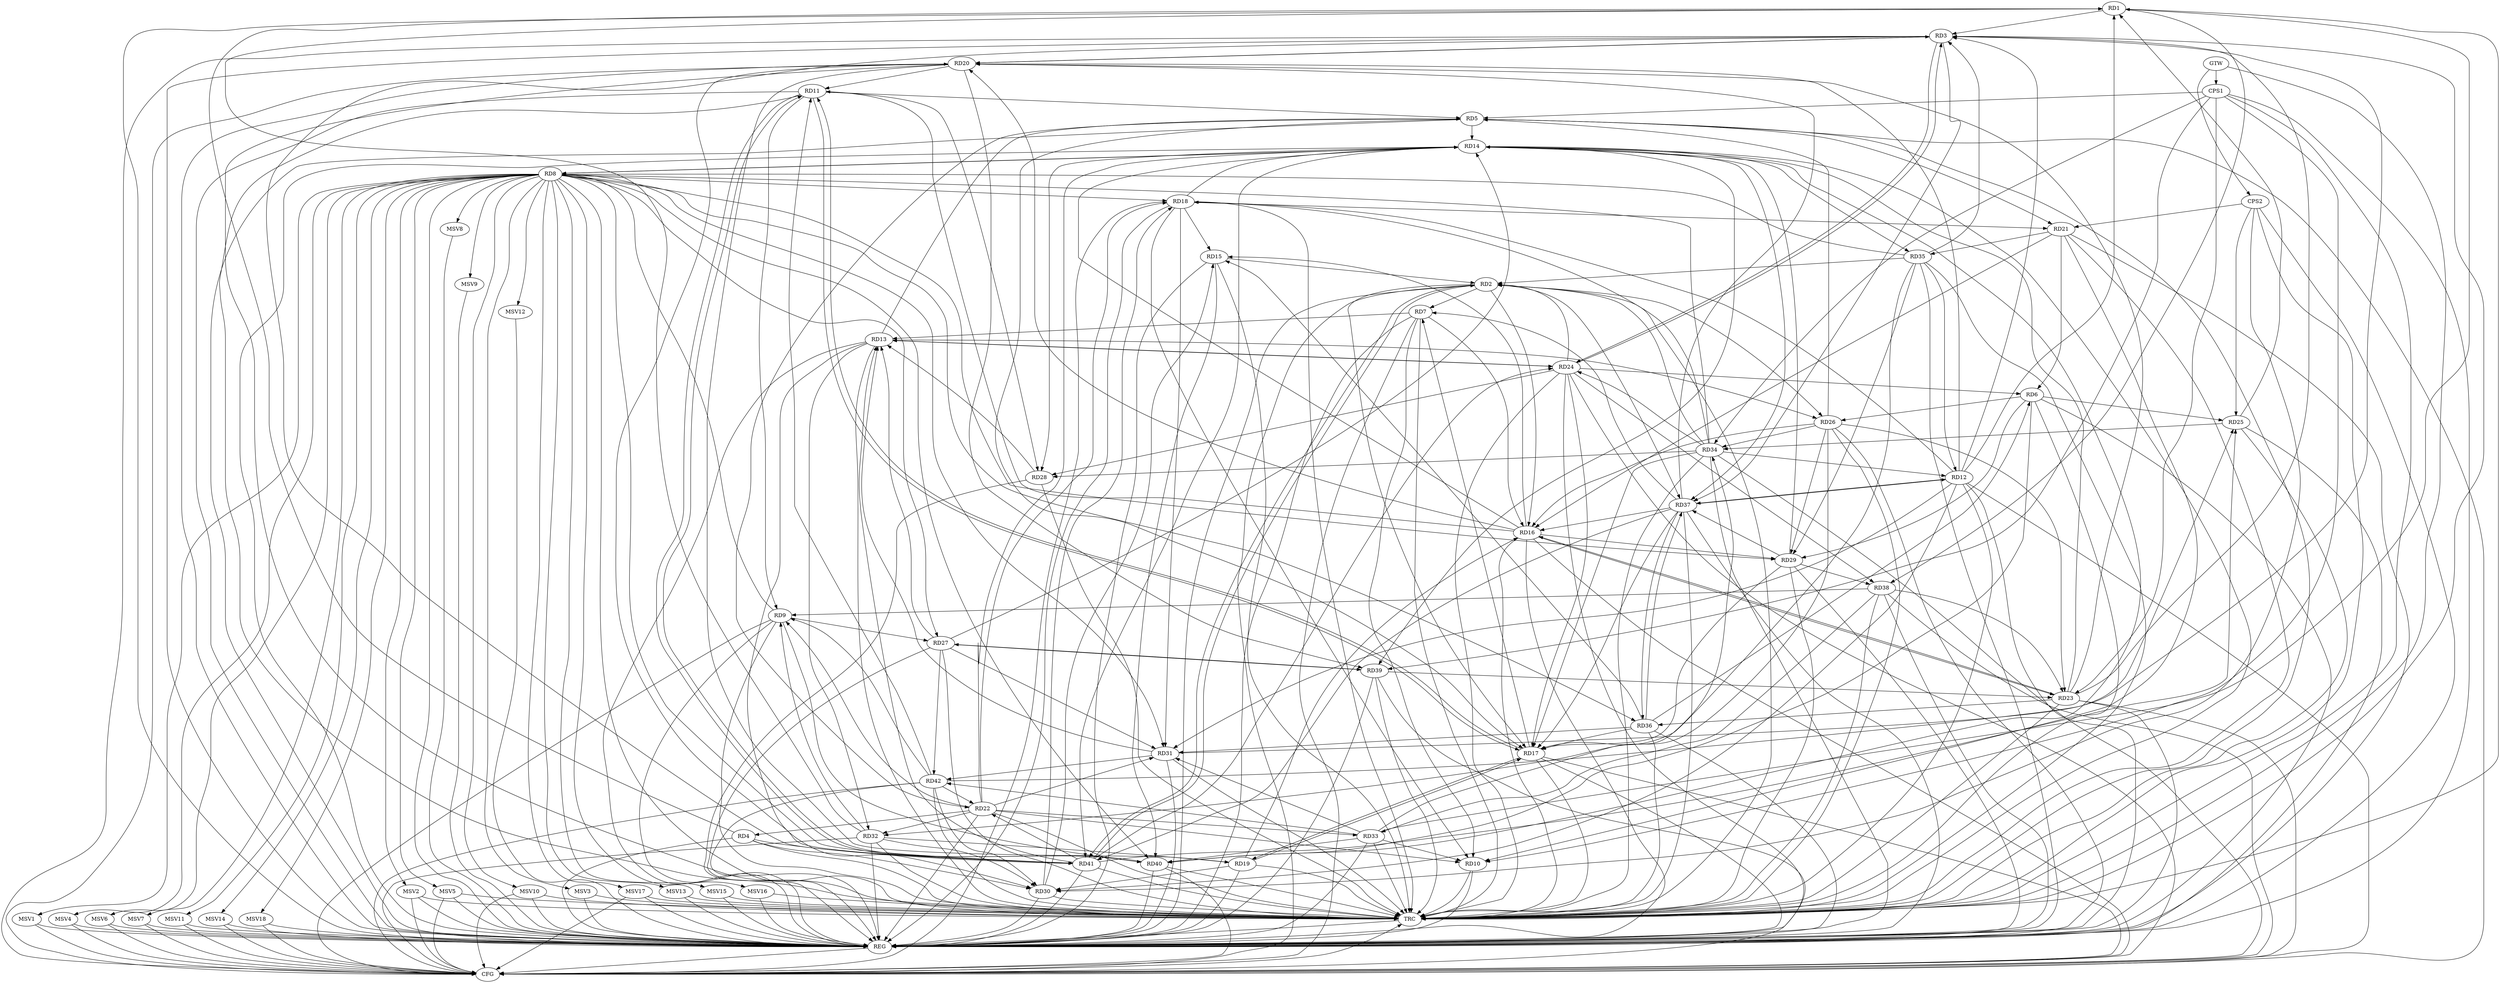 strict digraph G {
  RD1 [ label="RD1" ];
  RD2 [ label="RD2" ];
  RD3 [ label="RD3" ];
  RD4 [ label="RD4" ];
  RD5 [ label="RD5" ];
  RD6 [ label="RD6" ];
  RD7 [ label="RD7" ];
  RD8 [ label="RD8" ];
  RD9 [ label="RD9" ];
  RD10 [ label="RD10" ];
  RD11 [ label="RD11" ];
  RD12 [ label="RD12" ];
  RD13 [ label="RD13" ];
  RD14 [ label="RD14" ];
  RD15 [ label="RD15" ];
  RD16 [ label="RD16" ];
  RD17 [ label="RD17" ];
  RD18 [ label="RD18" ];
  RD19 [ label="RD19" ];
  RD20 [ label="RD20" ];
  RD21 [ label="RD21" ];
  RD22 [ label="RD22" ];
  RD23 [ label="RD23" ];
  RD24 [ label="RD24" ];
  RD25 [ label="RD25" ];
  RD26 [ label="RD26" ];
  RD27 [ label="RD27" ];
  RD28 [ label="RD28" ];
  RD29 [ label="RD29" ];
  RD30 [ label="RD30" ];
  RD31 [ label="RD31" ];
  RD32 [ label="RD32" ];
  RD33 [ label="RD33" ];
  RD34 [ label="RD34" ];
  RD35 [ label="RD35" ];
  RD36 [ label="RD36" ];
  RD37 [ label="RD37" ];
  RD38 [ label="RD38" ];
  RD39 [ label="RD39" ];
  RD40 [ label="RD40" ];
  RD41 [ label="RD41" ];
  RD42 [ label="RD42" ];
  CPS1 [ label="CPS1" ];
  CPS2 [ label="CPS2" ];
  GTW [ label="GTW" ];
  REG [ label="REG" ];
  CFG [ label="CFG" ];
  TRC [ label="TRC" ];
  MSV1 [ label="MSV1" ];
  MSV2 [ label="MSV2" ];
  MSV3 [ label="MSV3" ];
  MSV4 [ label="MSV4" ];
  MSV5 [ label="MSV5" ];
  MSV6 [ label="MSV6" ];
  MSV7 [ label="MSV7" ];
  MSV8 [ label="MSV8" ];
  MSV9 [ label="MSV9" ];
  MSV10 [ label="MSV10" ];
  MSV11 [ label="MSV11" ];
  MSV12 [ label="MSV12" ];
  MSV13 [ label="MSV13" ];
  MSV14 [ label="MSV14" ];
  MSV15 [ label="MSV15" ];
  MSV16 [ label="MSV16" ];
  MSV17 [ label="MSV17" ];
  MSV18 [ label="MSV18" ];
  RD1 -> RD3;
  RD4 -> RD1;
  RD12 -> RD1;
  RD25 -> RD1;
  RD32 -> RD1;
  RD33 -> RD1;
  RD1 -> RD38;
  RD2 -> RD7;
  RD15 -> RD2;
  RD2 -> RD16;
  RD2 -> RD17;
  RD24 -> RD2;
  RD2 -> RD26;
  RD34 -> RD2;
  RD35 -> RD2;
  RD2 -> RD37;
  RD2 -> RD41;
  RD41 -> RD2;
  RD12 -> RD3;
  RD3 -> RD20;
  RD20 -> RD3;
  RD23 -> RD3;
  RD3 -> RD24;
  RD24 -> RD3;
  RD31 -> RD3;
  RD35 -> RD3;
  RD3 -> RD37;
  RD3 -> RD41;
  RD22 -> RD4;
  RD4 -> RD30;
  RD4 -> RD41;
  RD11 -> RD5;
  RD13 -> RD5;
  RD5 -> RD14;
  RD5 -> RD17;
  RD5 -> RD21;
  RD5 -> RD22;
  RD26 -> RD5;
  RD21 -> RD6;
  RD24 -> RD6;
  RD6 -> RD25;
  RD6 -> RD26;
  RD6 -> RD29;
  RD36 -> RD6;
  RD6 -> RD40;
  RD7 -> RD10;
  RD7 -> RD13;
  RD7 -> RD16;
  RD17 -> RD7;
  RD37 -> RD7;
  RD9 -> RD8;
  RD8 -> RD14;
  RD14 -> RD8;
  RD8 -> RD18;
  RD8 -> RD27;
  RD8 -> RD29;
  RD8 -> RD31;
  RD34 -> RD8;
  RD35 -> RD8;
  RD8 -> RD36;
  RD8 -> RD40;
  RD8 -> RD41;
  RD11 -> RD9;
  RD22 -> RD9;
  RD9 -> RD27;
  RD32 -> RD9;
  RD38 -> RD9;
  RD9 -> RD40;
  RD42 -> RD9;
  RD18 -> RD10;
  RD21 -> RD10;
  RD22 -> RD10;
  RD33 -> RD10;
  RD16 -> RD11;
  RD11 -> RD17;
  RD17 -> RD11;
  RD20 -> RD11;
  RD11 -> RD28;
  RD11 -> RD40;
  RD40 -> RD11;
  RD42 -> RD11;
  RD12 -> RD18;
  RD12 -> RD20;
  RD12 -> RD30;
  RD12 -> RD31;
  RD34 -> RD12;
  RD35 -> RD12;
  RD12 -> RD37;
  RD37 -> RD12;
  RD13 -> RD24;
  RD24 -> RD13;
  RD13 -> RD26;
  RD27 -> RD13;
  RD28 -> RD13;
  RD13 -> RD30;
  RD31 -> RD13;
  RD13 -> RD32;
  RD41 -> RD13;
  RD16 -> RD14;
  RD18 -> RD14;
  RD22 -> RD14;
  RD23 -> RD14;
  RD27 -> RD14;
  RD14 -> RD28;
  RD29 -> RD14;
  RD14 -> RD35;
  RD14 -> RD37;
  RD14 -> RD39;
  RD14 -> RD40;
  RD14 -> RD41;
  RD16 -> RD15;
  RD18 -> RD15;
  RD30 -> RD15;
  RD36 -> RD15;
  RD15 -> RD40;
  RD19 -> RD16;
  RD16 -> RD20;
  RD21 -> RD16;
  RD16 -> RD23;
  RD23 -> RD16;
  RD26 -> RD16;
  RD16 -> RD29;
  RD37 -> RD16;
  RD17 -> RD19;
  RD19 -> RD17;
  RD24 -> RD17;
  RD29 -> RD17;
  RD34 -> RD17;
  RD35 -> RD17;
  RD36 -> RD17;
  RD37 -> RD17;
  RD18 -> RD21;
  RD22 -> RD18;
  RD30 -> RD18;
  RD18 -> RD31;
  RD34 -> RD18;
  RD20 -> RD19;
  RD19 -> RD30;
  RD32 -> RD19;
  RD23 -> RD20;
  RD37 -> RD20;
  RD20 -> RD39;
  RD41 -> RD20;
  RD21 -> RD35;
  RD22 -> RD31;
  RD22 -> RD32;
  RD22 -> RD33;
  RD41 -> RD22;
  RD42 -> RD22;
  RD26 -> RD23;
  RD23 -> RD36;
  RD38 -> RD23;
  RD39 -> RD23;
  RD24 -> RD28;
  RD34 -> RD24;
  RD24 -> RD38;
  RD41 -> RD24;
  RD25 -> RD34;
  RD41 -> RD25;
  RD42 -> RD25;
  RD26 -> RD29;
  RD26 -> RD32;
  RD26 -> RD34;
  RD27 -> RD31;
  RD27 -> RD39;
  RD39 -> RD27;
  RD27 -> RD42;
  RD34 -> RD28;
  RD35 -> RD29;
  RD29 -> RD37;
  RD29 -> RD38;
  RD32 -> RD30;
  RD42 -> RD30;
  RD33 -> RD31;
  RD36 -> RD31;
  RD31 -> RD42;
  RD33 -> RD34;
  RD38 -> RD33;
  RD33 -> RD40;
  RD33 -> RD42;
  RD36 -> RD37;
  RD37 -> RD36;
  RD37 -> RD41;
  CPS1 -> RD10;
  CPS1 -> RD23;
  CPS1 -> RD34;
  CPS1 -> RD39;
  CPS1 -> RD5;
  CPS2 -> RD25;
  CPS2 -> RD30;
  CPS2 -> RD21;
  GTW -> CPS1;
  GTW -> CPS2;
  RD1 -> REG;
  RD2 -> REG;
  RD3 -> REG;
  RD4 -> REG;
  RD5 -> REG;
  RD6 -> REG;
  RD7 -> REG;
  RD8 -> REG;
  RD9 -> REG;
  RD10 -> REG;
  RD11 -> REG;
  RD12 -> REG;
  RD13 -> REG;
  RD14 -> REG;
  RD15 -> REG;
  RD16 -> REG;
  RD17 -> REG;
  RD18 -> REG;
  RD19 -> REG;
  RD20 -> REG;
  RD21 -> REG;
  RD22 -> REG;
  RD23 -> REG;
  RD24 -> REG;
  RD25 -> REG;
  RD26 -> REG;
  RD27 -> REG;
  RD28 -> REG;
  RD29 -> REG;
  RD30 -> REG;
  RD31 -> REG;
  RD32 -> REG;
  RD33 -> REG;
  RD34 -> REG;
  RD35 -> REG;
  RD36 -> REG;
  RD37 -> REG;
  RD38 -> REG;
  RD39 -> REG;
  RD40 -> REG;
  RD41 -> REG;
  RD42 -> REG;
  CPS1 -> REG;
  CPS2 -> REG;
  RD9 -> CFG;
  RD42 -> CFG;
  RD38 -> CFG;
  RD23 -> CFG;
  RD40 -> CFG;
  RD17 -> CFG;
  RD18 -> CFG;
  RD7 -> CFG;
  RD39 -> CFG;
  RD34 -> CFG;
  RD32 -> CFG;
  RD20 -> CFG;
  RD12 -> CFG;
  RD3 -> CFG;
  RD2 -> CFG;
  RD16 -> CFG;
  RD24 -> CFG;
  RD5 -> CFG;
  REG -> CFG;
  RD1 -> TRC;
  RD2 -> TRC;
  RD3 -> TRC;
  RD4 -> TRC;
  RD5 -> TRC;
  RD6 -> TRC;
  RD7 -> TRC;
  RD8 -> TRC;
  RD9 -> TRC;
  RD10 -> TRC;
  RD11 -> TRC;
  RD12 -> TRC;
  RD13 -> TRC;
  RD14 -> TRC;
  RD15 -> TRC;
  RD16 -> TRC;
  RD17 -> TRC;
  RD18 -> TRC;
  RD19 -> TRC;
  RD20 -> TRC;
  RD21 -> TRC;
  RD22 -> TRC;
  RD23 -> TRC;
  RD24 -> TRC;
  RD25 -> TRC;
  RD26 -> TRC;
  RD27 -> TRC;
  RD28 -> TRC;
  RD29 -> TRC;
  RD30 -> TRC;
  RD31 -> TRC;
  RD32 -> TRC;
  RD33 -> TRC;
  RD34 -> TRC;
  RD35 -> TRC;
  RD36 -> TRC;
  RD37 -> TRC;
  RD38 -> TRC;
  RD39 -> TRC;
  RD40 -> TRC;
  RD41 -> TRC;
  RD42 -> TRC;
  CPS1 -> TRC;
  CPS2 -> TRC;
  GTW -> TRC;
  CFG -> TRC;
  TRC -> REG;
  RD8 -> MSV1;
  RD8 -> MSV2;
  MSV1 -> REG;
  MSV1 -> CFG;
  MSV2 -> REG;
  MSV2 -> TRC;
  MSV2 -> CFG;
  RD8 -> MSV3;
  RD8 -> MSV4;
  RD8 -> MSV5;
  MSV3 -> REG;
  MSV3 -> TRC;
  MSV4 -> REG;
  MSV4 -> CFG;
  MSV5 -> REG;
  MSV5 -> TRC;
  MSV5 -> CFG;
  RD8 -> MSV6;
  MSV6 -> REG;
  MSV6 -> CFG;
  RD8 -> MSV7;
  RD8 -> MSV8;
  MSV7 -> REG;
  MSV7 -> CFG;
  MSV8 -> REG;
  RD8 -> MSV9;
  MSV9 -> REG;
  RD8 -> MSV10;
  RD8 -> MSV11;
  MSV10 -> REG;
  MSV10 -> TRC;
  MSV10 -> CFG;
  MSV11 -> REG;
  MSV11 -> CFG;
  RD8 -> MSV12;
  MSV12 -> REG;
  RD8 -> MSV13;
  RD8 -> MSV14;
  RD8 -> MSV15;
  RD8 -> MSV16;
  MSV13 -> REG;
  MSV13 -> TRC;
  MSV14 -> REG;
  MSV14 -> CFG;
  MSV15 -> REG;
  MSV15 -> TRC;
  MSV16 -> REG;
  MSV16 -> TRC;
  RD8 -> MSV17;
  RD8 -> MSV18;
  MSV17 -> REG;
  MSV17 -> TRC;
  MSV17 -> CFG;
  MSV18 -> REG;
  MSV18 -> CFG;
}
